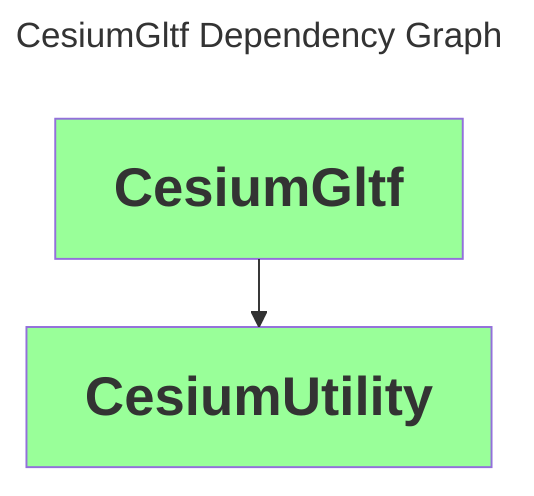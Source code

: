 ---
comment: This file was generated by dep-graph-gen. DO NOT EDIT THIS FILE!
config:
  layout: elk
title: CesiumGltf Dependency Graph
---
graph TD
  classDef dependencyNode fill:#fff,stroke:#ccc,color:#666,font-weight:bold,font-size:28px
  classDef libraryNode fill:#9f9,font-weight:bold,font-size:28px
  CesiumGltf[CesiumGltf] --> CesiumUtility[CesiumUtility]
  class CesiumUtility,CesiumGltf libraryNode